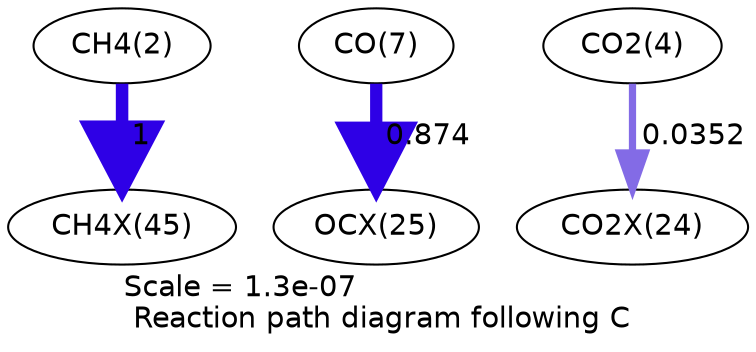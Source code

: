 digraph reaction_paths {
center=1;
s4 -> s32[fontname="Helvetica", penwidth=6, arrowsize=3, color="0.7, 1.5, 0.9"
, label=" 1"];
s9 -> s28[fontname="Helvetica", penwidth=5.9, arrowsize=2.95, color="0.7, 1.37, 0.9"
, label=" 0.874"];
s6 -> s27[fontname="Helvetica", penwidth=3.47, arrowsize=1.74, color="0.7, 0.535, 0.9"
, label=" 0.0352"];
s4 [ fontname="Helvetica", label="CH4(2)"];
s6 [ fontname="Helvetica", label="CO2(4)"];
s9 [ fontname="Helvetica", label="CO(7)"];
s27 [ fontname="Helvetica", label="CO2X(24)"];
s28 [ fontname="Helvetica", label="OCX(25)"];
s32 [ fontname="Helvetica", label="CH4X(45)"];
 label = "Scale = 1.3e-07\l Reaction path diagram following C";
 fontname = "Helvetica";
}
